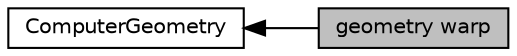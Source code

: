 digraph "geometry warp"
{
  edge [fontname="Helvetica",fontsize="10",labelfontname="Helvetica",labelfontsize="10"];
  node [fontname="Helvetica",fontsize="10",shape=box];
  rankdir=LR;
  Node2 [label="ComputerGeometry",height=0.2,width=0.4,color="black", fillcolor="white", style="filled",URL="$group__computer__geometry.html",tooltip=" "];
  Node1 [label="geometry warp",height=0.2,width=0.4,color="black", fillcolor="grey75", style="filled", fontcolor="black",tooltip=" "];
  Node2->Node1 [shape=plaintext, dir="back", style="solid"];
}
